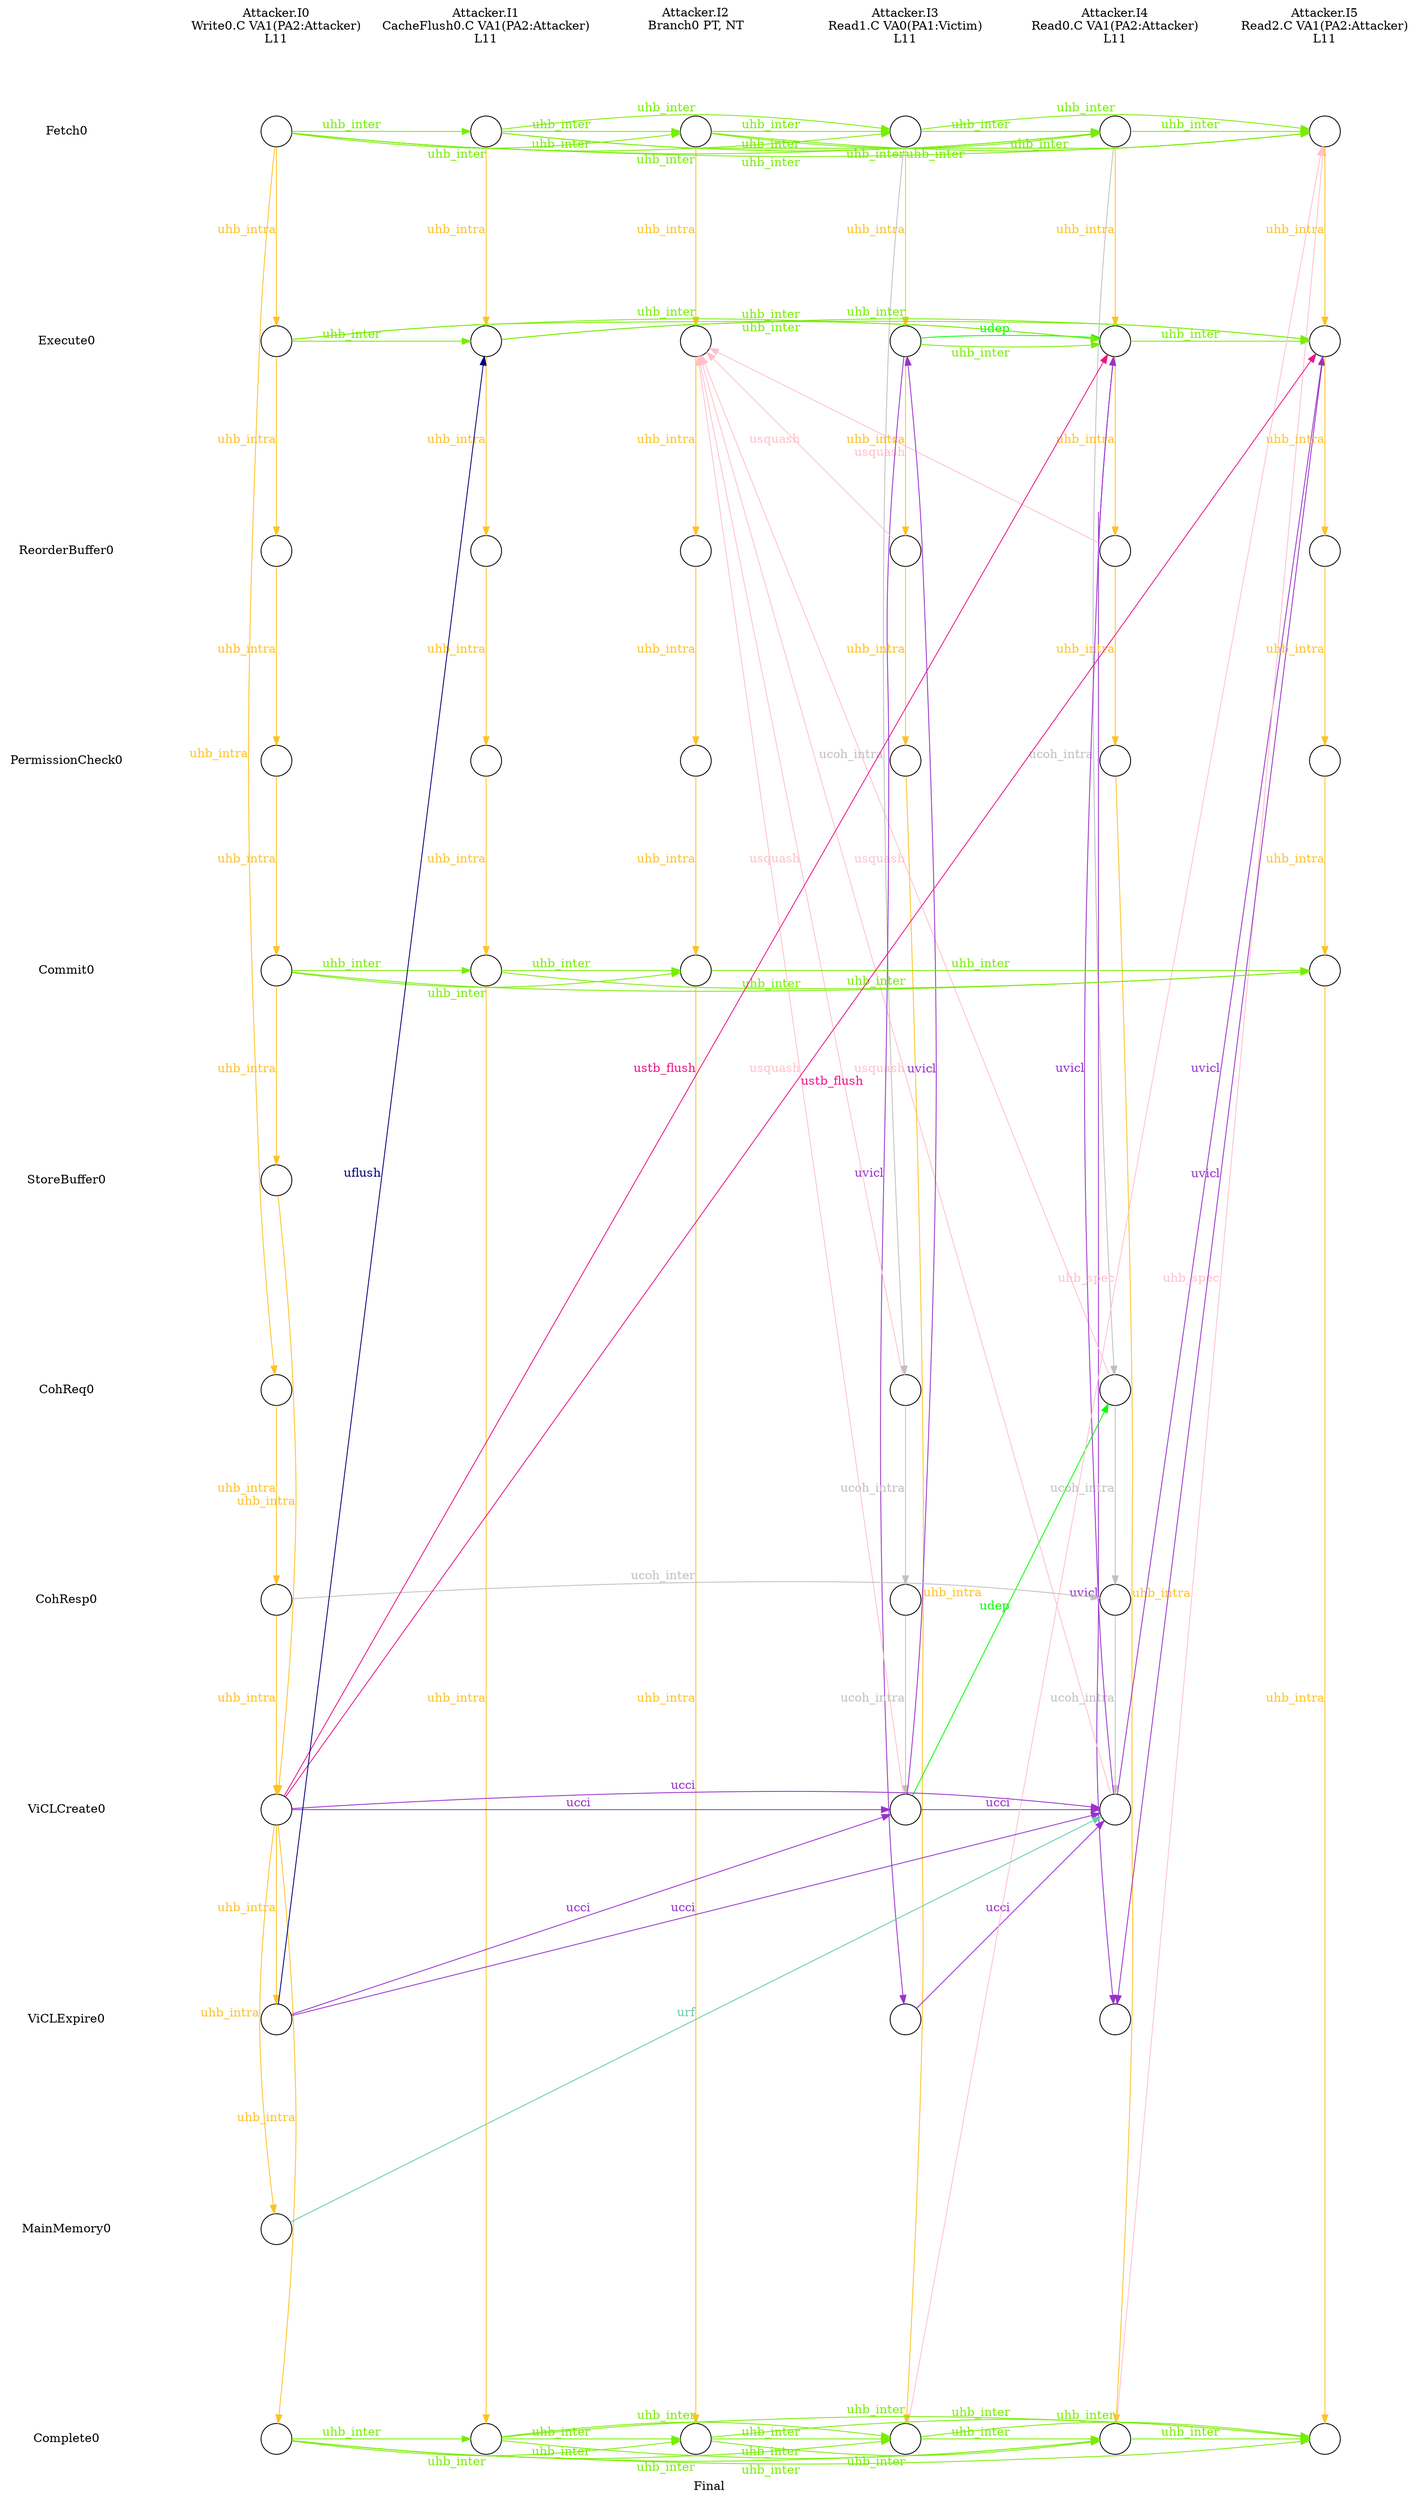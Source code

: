 digraph G {
	layout=neato;
	overlap=scale;
	splines=true;
	label="Final";
	n0_0_label [label="Attacker.I0\nWrite0.C VA1(PA2:Attacker)\nL11\n";pos="1,0.5!";shape=none];
	n1_0_label [label="Attacker.I1\nCacheFlush0.C VA1(PA2:Attacker)\nL11\n";pos="2,0.5!";shape=none];
	n2_0_label [label="Attacker.I2\nBranch0 PT, NT\n\n";pos="3,0.5!";shape=none];
	n3_0_label [label="Attacker.I3\nRead1.C VA0(PA1:Victim)\nL11\n";pos="4,0.5!";shape=none];
	n4_0_label [label="Attacker.I4\nRead0.C VA1(PA2:Attacker)\nL11\n";pos="5,0.5!";shape=none];
	n5_0_label [label="Attacker.I5\nRead2.C VA1(PA2:Attacker)\nL11\n";pos="6,0.5!";shape=none];
	l0_8_label [label="ViCLCreate0";pos="0,-8!";shape=none];
	l0_7_label [label="CohResp0";pos="0,-7!";shape=none];
	l0_3_label [label="PermissionCheck0";pos="0,-3!";shape=none];
	l0_4_label [label="Commit0";pos="0,-4!";shape=none];
	l0_5_label [label="StoreBuffer0";pos="0,-5!";shape=none];
	l0_10_label [label="MainMemory0";pos="0,-10!";shape=none];
	l0_2_label [label="ReorderBuffer0";pos="0,-2!";shape=none];
	l0_6_label [label="CohReq0";pos="0,-6!";shape=none];
	l0_11_label [label="Complete0";pos="0,-11!";shape=none];
	l0_1_label [label="Execute0";pos="0,-1!";shape=none];
	l0_9_label [label="ViCLExpire0";pos="0,-9!";shape=none];
	l0_0_label [label="Fetch0";pos="0,-0!";shape=none];
	n4_0_0_0_Read0_at_0_0 [shape=circle;label="";pos="5,-0!";];
	n4_0_0_0_Read0_at_0_1 [shape=circle;label="";pos="5,-1!";];
	n4_0_0_0_Read0_at_0_2 [shape=circle;label="";pos="5,-2!";];
	n4_0_0_0_Read0_at_0_3 [shape=circle;label="";pos="5,-3!";];
	n4_0_0_0_Read0_at_0_6 [shape=circle;label="";pos="5,-6!";];
	n4_0_0_0_Read0_at_0_7 [shape=circle;label="";pos="5,-7!";];
	n4_0_0_0_Read0_at_0_8 [shape=circle;label="";pos="5,-8!";];
	n4_0_0_0_Read0_at_0_9 [shape=circle;label="";pos="5,-9!";];
	n4_0_0_0_Read0_at_0_11 [shape=circle;label="";pos="5,-11!";];
	n3_0_0_0_Read1_at_0_0 [shape=circle;label="";pos="4,-0!";];
	n3_0_0_0_Read1_at_0_1 [shape=circle;label="";pos="4,-1!";];
	n3_0_0_0_Read1_at_0_2 [shape=circle;label="";pos="4,-2!";];
	n3_0_0_0_Read1_at_0_3 [shape=circle;label="";pos="4,-3!";];
	n3_0_0_0_Read1_at_0_6 [shape=circle;label="";pos="4,-6!";];
	n3_0_0_0_Read1_at_0_7 [shape=circle;label="";pos="4,-7!";];
	n3_0_0_0_Read1_at_0_8 [shape=circle;label="";pos="4,-8!";];
	n3_0_0_0_Read1_at_0_9 [shape=circle;label="";pos="4,-9!";];
	n3_0_0_0_Read1_at_0_11 [shape=circle;label="";pos="4,-11!";];
	n2_0_0_0_Branch0_at_0_0 [shape=circle;label="";pos="3,-0!";];
	n2_0_0_0_Branch0_at_0_1 [shape=circle;label="";pos="3,-1!";];
	n2_0_0_0_Branch0_at_0_2 [shape=circle;label="";pos="3,-2!";];
	n2_0_0_0_Branch0_at_0_3 [shape=circle;label="";pos="3,-3!";];
	n2_0_0_0_Branch0_at_0_4 [shape=circle;label="";pos="3,-4!";];
	n2_0_0_0_Branch0_at_0_11 [shape=circle;label="";pos="3,-11!";];
	n1_0_0_0_CacheFlush0_at_0_0 [shape=circle;label="";pos="2,-0!";];
	n1_0_0_0_CacheFlush0_at_0_1 [shape=circle;label="";pos="2,-1!";];
	n1_0_0_0_CacheFlush0_at_0_2 [shape=circle;label="";pos="2,-2!";];
	n1_0_0_0_CacheFlush0_at_0_3 [shape=circle;label="";pos="2,-3!";];
	n1_0_0_0_CacheFlush0_at_0_4 [shape=circle;label="";pos="2,-4!";];
	n1_0_0_0_CacheFlush0_at_0_11 [shape=circle;label="";pos="2,-11!";];
	n5_0_0_0_Read2_at_0_0 [shape=circle;label="";pos="6,-0!";];
	n5_0_0_0_Read2_at_0_1 [shape=circle;label="";pos="6,-1!";];
	n5_0_0_0_Read2_at_0_2 [shape=circle;label="";pos="6,-2!";];
	n5_0_0_0_Read2_at_0_3 [shape=circle;label="";pos="6,-3!";];
	n5_0_0_0_Read2_at_0_4 [shape=circle;label="";pos="6,-4!";];
	n5_0_0_0_Read2_at_0_11 [shape=circle;label="";pos="6,-11!";];
	n0_0_0_0_Write0_at_0_0 [shape=circle;label="";pos="1,-0!";];
	n0_0_0_0_Write0_at_0_1 [shape=circle;label="";pos="1,-1!";];
	n0_0_0_0_Write0_at_0_2 [shape=circle;label="";pos="1,-2!";];
	n0_0_0_0_Write0_at_0_3 [shape=circle;label="";pos="1,-3!";];
	n0_0_0_0_Write0_at_0_4 [shape=circle;label="";pos="1,-4!";];
	n0_0_0_0_Write0_at_0_5 [shape=circle;label="";pos="1,-5!";];
	n0_0_0_0_Write0_at_0_6 [shape=circle;label="";pos="1,-6!";];
	n0_0_0_0_Write0_at_0_7 [shape=circle;label="";pos="1,-7!";];
	n0_0_0_0_Write0_at_0_8 [shape=circle;label="";pos="1,-8!";];
	n0_0_0_0_Write0_at_0_9 [shape=circle;label="";pos="1,-9!";];
	n0_0_0_0_Write0_at_0_10 [shape=circle;label="";pos="1,-10!";];
	n0_0_0_0_Write0_at_0_11 [shape=circle;label="";pos="1,-11!";];
	n0_0_0_0_Write0_at_0_10 -> n4_0_0_0_Read0_at_0_8[label="urf";constraint=false;color="aquamarine3";fontcolor="aquamarine3";];
	n4_0_0_0_Read0_at_0_2 -> n2_0_0_0_Branch0_at_0_1[label="usquash";constraint=false;color="pink";fontcolor="pink";];
	n4_0_0_0_Read0_at_0_6 -> n2_0_0_0_Branch0_at_0_1[label="usquash";constraint=false;color="pink";fontcolor="pink";];
	n4_0_0_0_Read0_at_0_8 -> n2_0_0_0_Branch0_at_0_1[label="usquash";constraint=false;color="pink";fontcolor="pink";];
	n3_0_0_0_Read1_at_0_2 -> n2_0_0_0_Branch0_at_0_1[label="usquash";constraint=false;color="pink";fontcolor="pink";];
	n3_0_0_0_Read1_at_0_6 -> n2_0_0_0_Branch0_at_0_1[label="usquash";constraint=false;color="pink";fontcolor="pink";];
	n3_0_0_0_Read1_at_0_8 -> n2_0_0_0_Branch0_at_0_1[label="usquash";constraint=false;color="pink";fontcolor="pink";];
	n3_0_0_0_Read1_at_0_1 -> n4_0_0_0_Read0_at_0_1[label="udep";constraint=false;color="green";fontcolor="green";];
	n3_0_0_0_Read1_at_0_8 -> n4_0_0_0_Read0_at_0_6[label="udep";constraint=false;color="green";fontcolor="green";];
	n4_0_0_0_Read0_at_0_11 -> n5_0_0_0_Read2_at_0_0[label="uhb_spec";constraint=false;color="pink";fontcolor="pink";];
	n3_0_0_0_Read1_at_0_11 -> n5_0_0_0_Read2_at_0_0[label="uhb_spec";constraint=false;color="pink";fontcolor="pink";];
	n4_0_0_0_Read0_at_0_0 -> n4_0_0_0_Read0_at_0_1[label="uhb_intra";constraint=false;color="goldenrod1";fontcolor="goldenrod1";];
	n4_0_0_0_Read0_at_0_1 -> n4_0_0_0_Read0_at_0_2[label="uhb_intra";constraint=false;color="goldenrod1";fontcolor="goldenrod1";];
	n4_0_0_0_Read0_at_0_2 -> n4_0_0_0_Read0_at_0_3[label="uhb_intra";constraint=false;color="goldenrod1";fontcolor="goldenrod1";];
	n4_0_0_0_Read0_at_0_3 -> n4_0_0_0_Read0_at_0_11[label="uhb_intra";constraint=false;color="goldenrod1";fontcolor="goldenrod1";];
	n3_0_0_0_Read1_at_0_0 -> n3_0_0_0_Read1_at_0_1[label="uhb_intra";constraint=false;color="goldenrod1";fontcolor="goldenrod1";];
	n3_0_0_0_Read1_at_0_1 -> n3_0_0_0_Read1_at_0_2[label="uhb_intra";constraint=false;color="goldenrod1";fontcolor="goldenrod1";];
	n3_0_0_0_Read1_at_0_2 -> n3_0_0_0_Read1_at_0_3[label="uhb_intra";constraint=false;color="goldenrod1";fontcolor="goldenrod1";];
	n3_0_0_0_Read1_at_0_3 -> n3_0_0_0_Read1_at_0_11[label="uhb_intra";constraint=false;color="goldenrod1";fontcolor="goldenrod1";];
	n2_0_0_0_Branch0_at_0_0 -> n2_0_0_0_Branch0_at_0_1[label="uhb_intra";constraint=false;color="goldenrod1";fontcolor="goldenrod1";];
	n2_0_0_0_Branch0_at_0_1 -> n2_0_0_0_Branch0_at_0_2[label="uhb_intra";constraint=false;color="goldenrod1";fontcolor="goldenrod1";];
	n2_0_0_0_Branch0_at_0_2 -> n2_0_0_0_Branch0_at_0_3[label="uhb_intra";constraint=false;color="goldenrod1";fontcolor="goldenrod1";];
	n2_0_0_0_Branch0_at_0_3 -> n2_0_0_0_Branch0_at_0_4[label="uhb_intra";constraint=false;color="goldenrod1";fontcolor="goldenrod1";];
	n2_0_0_0_Branch0_at_0_4 -> n2_0_0_0_Branch0_at_0_11[label="uhb_intra";constraint=false;color="goldenrod1";fontcolor="goldenrod1";];
	n1_0_0_0_CacheFlush0_at_0_0 -> n1_0_0_0_CacheFlush0_at_0_1[label="uhb_intra";constraint=false;color="goldenrod1";fontcolor="goldenrod1";];
	n1_0_0_0_CacheFlush0_at_0_1 -> n1_0_0_0_CacheFlush0_at_0_2[label="uhb_intra";constraint=false;color="goldenrod1";fontcolor="goldenrod1";];
	n1_0_0_0_CacheFlush0_at_0_2 -> n1_0_0_0_CacheFlush0_at_0_3[label="uhb_intra";constraint=false;color="goldenrod1";fontcolor="goldenrod1";];
	n1_0_0_0_CacheFlush0_at_0_3 -> n1_0_0_0_CacheFlush0_at_0_4[label="uhb_intra";constraint=false;color="goldenrod1";fontcolor="goldenrod1";];
	n1_0_0_0_CacheFlush0_at_0_4 -> n1_0_0_0_CacheFlush0_at_0_11[label="uhb_intra";constraint=false;color="goldenrod1";fontcolor="goldenrod1";];
	n5_0_0_0_Read2_at_0_0 -> n5_0_0_0_Read2_at_0_1[label="uhb_intra";constraint=false;color="goldenrod1";fontcolor="goldenrod1";];
	n5_0_0_0_Read2_at_0_1 -> n5_0_0_0_Read2_at_0_2[label="uhb_intra";constraint=false;color="goldenrod1";fontcolor="goldenrod1";];
	n5_0_0_0_Read2_at_0_2 -> n5_0_0_0_Read2_at_0_3[label="uhb_intra";constraint=false;color="goldenrod1";fontcolor="goldenrod1";];
	n5_0_0_0_Read2_at_0_3 -> n5_0_0_0_Read2_at_0_4[label="uhb_intra";constraint=false;color="goldenrod1";fontcolor="goldenrod1";];
	n5_0_0_0_Read2_at_0_4 -> n5_0_0_0_Read2_at_0_11[label="uhb_intra";constraint=false;color="goldenrod1";fontcolor="goldenrod1";];
	n0_0_0_0_Write0_at_0_0 -> n0_0_0_0_Write0_at_0_1[label="uhb_intra";constraint=false;color="goldenrod1";fontcolor="goldenrod1";];
	n0_0_0_0_Write0_at_0_0 -> n0_0_0_0_Write0_at_0_6[label="uhb_intra";constraint=false;color="goldenrod1";fontcolor="goldenrod1";];
	n0_0_0_0_Write0_at_0_1 -> n0_0_0_0_Write0_at_0_2[label="uhb_intra";constraint=false;color="goldenrod1";fontcolor="goldenrod1";];
	n0_0_0_0_Write0_at_0_2 -> n0_0_0_0_Write0_at_0_3[label="uhb_intra";constraint=false;color="goldenrod1";fontcolor="goldenrod1";];
	n0_0_0_0_Write0_at_0_3 -> n0_0_0_0_Write0_at_0_4[label="uhb_intra";constraint=false;color="goldenrod1";fontcolor="goldenrod1";];
	n0_0_0_0_Write0_at_0_4 -> n0_0_0_0_Write0_at_0_5[label="uhb_intra";constraint=false;color="goldenrod1";fontcolor="goldenrod1";];
	n0_0_0_0_Write0_at_0_5 -> n0_0_0_0_Write0_at_0_8[label="uhb_intra";constraint=false;color="goldenrod1";fontcolor="goldenrod1";];
	n0_0_0_0_Write0_at_0_6 -> n0_0_0_0_Write0_at_0_7[label="uhb_intra";constraint=false;color="goldenrod1";fontcolor="goldenrod1";];
	n0_0_0_0_Write0_at_0_7 -> n0_0_0_0_Write0_at_0_8[label="uhb_intra";constraint=false;color="goldenrod1";fontcolor="goldenrod1";];
	n0_0_0_0_Write0_at_0_8 -> n0_0_0_0_Write0_at_0_9[label="uhb_intra";constraint=false;color="goldenrod1";fontcolor="goldenrod1";];
	n0_0_0_0_Write0_at_0_8 -> n0_0_0_0_Write0_at_0_10[label="uhb_intra";constraint=false;color="goldenrod1";fontcolor="goldenrod1";];
	n0_0_0_0_Write0_at_0_8 -> n0_0_0_0_Write0_at_0_11[label="uhb_intra";constraint=false;color="goldenrod1";fontcolor="goldenrod1";];
	n0_0_0_0_Write0_at_0_7 -> n4_0_0_0_Read0_at_0_7[label="ucoh_inter";constraint=false;color="gray";fontcolor="gray";];
	n4_0_0_0_Read0_at_0_0 -> n5_0_0_0_Read2_at_0_0[label="uhb_inter";constraint=false;color="chartreuse2";fontcolor="chartreuse2";];
	n4_0_0_0_Read0_at_0_1 -> n5_0_0_0_Read2_at_0_1[label="uhb_inter";constraint=false;color="chartreuse2";fontcolor="chartreuse2";];
	n4_0_0_0_Read0_at_0_11 -> n5_0_0_0_Read2_at_0_11[label="uhb_inter";constraint=false;color="chartreuse2";fontcolor="chartreuse2";];
	n3_0_0_0_Read1_at_0_0 -> n4_0_0_0_Read0_at_0_0[label="uhb_inter";constraint=false;color="chartreuse2";fontcolor="chartreuse2";];
	n3_0_0_0_Read1_at_0_0 -> n5_0_0_0_Read2_at_0_0[label="uhb_inter";constraint=false;color="chartreuse2";fontcolor="chartreuse2";];
	n3_0_0_0_Read1_at_0_1 -> n4_0_0_0_Read0_at_0_1[label="uhb_inter";constraint=false;color="chartreuse2";fontcolor="chartreuse2";];
	n3_0_0_0_Read1_at_0_11 -> n4_0_0_0_Read0_at_0_11[label="uhb_inter";constraint=false;color="chartreuse2";fontcolor="chartreuse2";];
	n3_0_0_0_Read1_at_0_11 -> n5_0_0_0_Read2_at_0_11[label="uhb_inter";constraint=false;color="chartreuse2";fontcolor="chartreuse2";];
	n2_0_0_0_Branch0_at_0_0 -> n4_0_0_0_Read0_at_0_0[label="uhb_inter";constraint=false;color="chartreuse2";fontcolor="chartreuse2";];
	n2_0_0_0_Branch0_at_0_0 -> n3_0_0_0_Read1_at_0_0[label="uhb_inter";constraint=false;color="chartreuse2";fontcolor="chartreuse2";];
	n2_0_0_0_Branch0_at_0_0 -> n5_0_0_0_Read2_at_0_0[label="uhb_inter";constraint=false;color="chartreuse2";fontcolor="chartreuse2";];
	n2_0_0_0_Branch0_at_0_4 -> n5_0_0_0_Read2_at_0_4[label="uhb_inter";constraint=false;color="chartreuse2";fontcolor="chartreuse2";];
	n2_0_0_0_Branch0_at_0_11 -> n4_0_0_0_Read0_at_0_11[label="uhb_inter";constraint=false;color="chartreuse2";fontcolor="chartreuse2";];
	n2_0_0_0_Branch0_at_0_11 -> n3_0_0_0_Read1_at_0_11[label="uhb_inter";constraint=false;color="chartreuse2";fontcolor="chartreuse2";];
	n2_0_0_0_Branch0_at_0_11 -> n5_0_0_0_Read2_at_0_11[label="uhb_inter";constraint=false;color="chartreuse2";fontcolor="chartreuse2";];
	n1_0_0_0_CacheFlush0_at_0_0 -> n4_0_0_0_Read0_at_0_0[label="uhb_inter";constraint=false;color="chartreuse2";fontcolor="chartreuse2";];
	n1_0_0_0_CacheFlush0_at_0_0 -> n3_0_0_0_Read1_at_0_0[label="uhb_inter";constraint=false;color="chartreuse2";fontcolor="chartreuse2";];
	n1_0_0_0_CacheFlush0_at_0_0 -> n2_0_0_0_Branch0_at_0_0[label="uhb_inter";constraint=false;color="chartreuse2";fontcolor="chartreuse2";];
	n1_0_0_0_CacheFlush0_at_0_0 -> n5_0_0_0_Read2_at_0_0[label="uhb_inter";constraint=false;color="chartreuse2";fontcolor="chartreuse2";];
	n1_0_0_0_CacheFlush0_at_0_1 -> n4_0_0_0_Read0_at_0_1[label="uhb_inter";constraint=false;color="chartreuse2";fontcolor="chartreuse2";];
	n1_0_0_0_CacheFlush0_at_0_1 -> n5_0_0_0_Read2_at_0_1[label="uhb_inter";constraint=false;color="chartreuse2";fontcolor="chartreuse2";];
	n1_0_0_0_CacheFlush0_at_0_4 -> n2_0_0_0_Branch0_at_0_4[label="uhb_inter";constraint=false;color="chartreuse2";fontcolor="chartreuse2";];
	n1_0_0_0_CacheFlush0_at_0_4 -> n5_0_0_0_Read2_at_0_4[label="uhb_inter";constraint=false;color="chartreuse2";fontcolor="chartreuse2";];
	n1_0_0_0_CacheFlush0_at_0_11 -> n4_0_0_0_Read0_at_0_11[label="uhb_inter";constraint=false;color="chartreuse2";fontcolor="chartreuse2";];
	n1_0_0_0_CacheFlush0_at_0_11 -> n3_0_0_0_Read1_at_0_11[label="uhb_inter";constraint=false;color="chartreuse2";fontcolor="chartreuse2";];
	n1_0_0_0_CacheFlush0_at_0_11 -> n2_0_0_0_Branch0_at_0_11[label="uhb_inter";constraint=false;color="chartreuse2";fontcolor="chartreuse2";];
	n1_0_0_0_CacheFlush0_at_0_11 -> n5_0_0_0_Read2_at_0_11[label="uhb_inter";constraint=false;color="chartreuse2";fontcolor="chartreuse2";];
	n0_0_0_0_Write0_at_0_0 -> n4_0_0_0_Read0_at_0_0[label="uhb_inter";constraint=false;color="chartreuse2";fontcolor="chartreuse2";];
	n0_0_0_0_Write0_at_0_0 -> n3_0_0_0_Read1_at_0_0[label="uhb_inter";constraint=false;color="chartreuse2";fontcolor="chartreuse2";];
	n0_0_0_0_Write0_at_0_0 -> n2_0_0_0_Branch0_at_0_0[label="uhb_inter";constraint=false;color="chartreuse2";fontcolor="chartreuse2";];
	n0_0_0_0_Write0_at_0_0 -> n1_0_0_0_CacheFlush0_at_0_0[label="uhb_inter";constraint=false;color="chartreuse2";fontcolor="chartreuse2";];
	n0_0_0_0_Write0_at_0_0 -> n5_0_0_0_Read2_at_0_0[label="uhb_inter";constraint=false;color="chartreuse2";fontcolor="chartreuse2";];
	n0_0_0_0_Write0_at_0_1 -> n4_0_0_0_Read0_at_0_1[label="uhb_inter";constraint=false;color="chartreuse2";fontcolor="chartreuse2";];
	n0_0_0_0_Write0_at_0_1 -> n1_0_0_0_CacheFlush0_at_0_1[label="uhb_inter";constraint=false;color="chartreuse2";fontcolor="chartreuse2";];
	n0_0_0_0_Write0_at_0_1 -> n5_0_0_0_Read2_at_0_1[label="uhb_inter";constraint=false;color="chartreuse2";fontcolor="chartreuse2";];
	n0_0_0_0_Write0_at_0_4 -> n2_0_0_0_Branch0_at_0_4[label="uhb_inter";constraint=false;color="chartreuse2";fontcolor="chartreuse2";];
	n0_0_0_0_Write0_at_0_4 -> n1_0_0_0_CacheFlush0_at_0_4[label="uhb_inter";constraint=false;color="chartreuse2";fontcolor="chartreuse2";];
	n0_0_0_0_Write0_at_0_4 -> n5_0_0_0_Read2_at_0_4[label="uhb_inter";constraint=false;color="chartreuse2";fontcolor="chartreuse2";];
	n0_0_0_0_Write0_at_0_11 -> n4_0_0_0_Read0_at_0_11[label="uhb_inter";constraint=false;color="chartreuse2";fontcolor="chartreuse2";];
	n0_0_0_0_Write0_at_0_11 -> n3_0_0_0_Read1_at_0_11[label="uhb_inter";constraint=false;color="chartreuse2";fontcolor="chartreuse2";];
	n0_0_0_0_Write0_at_0_11 -> n2_0_0_0_Branch0_at_0_11[label="uhb_inter";constraint=false;color="chartreuse2";fontcolor="chartreuse2";];
	n0_0_0_0_Write0_at_0_11 -> n1_0_0_0_CacheFlush0_at_0_11[label="uhb_inter";constraint=false;color="chartreuse2";fontcolor="chartreuse2";];
	n0_0_0_0_Write0_at_0_11 -> n5_0_0_0_Read2_at_0_11[label="uhb_inter";constraint=false;color="chartreuse2";fontcolor="chartreuse2";];
	n4_0_0_0_Read0_at_0_1 -> n4_0_0_0_Read0_at_0_9[label="uvicl";constraint=false;color="darkorchid";fontcolor="darkorchid";];
	n4_0_0_0_Read0_at_0_8 -> n4_0_0_0_Read0_at_0_1[label="uvicl";constraint=false;color="darkorchid";fontcolor="darkorchid";];
	n4_0_0_0_Read0_at_0_8 -> n5_0_0_0_Read2_at_0_1[label="uvicl";constraint=false;color="darkorchid";fontcolor="darkorchid";];
	n3_0_0_0_Read1_at_0_1 -> n3_0_0_0_Read1_at_0_9[label="uvicl";constraint=false;color="darkorchid";fontcolor="darkorchid";];
	n3_0_0_0_Read1_at_0_8 -> n3_0_0_0_Read1_at_0_1[label="uvicl";constraint=false;color="darkorchid";fontcolor="darkorchid";];
	n5_0_0_0_Read2_at_0_1 -> n4_0_0_0_Read0_at_0_9[label="uvicl";constraint=false;color="darkorchid";fontcolor="darkorchid";];
	n0_0_0_0_Write0_at_0_9 -> n1_0_0_0_CacheFlush0_at_0_1[label="uflush";constraint=false;color="navy";fontcolor="navy";];
	n3_0_0_0_Read1_at_0_8 -> n4_0_0_0_Read0_at_0_8[label="ucci";constraint=false;color="darkorchid";fontcolor="darkorchid";];
	n3_0_0_0_Read1_at_0_9 -> n4_0_0_0_Read0_at_0_8[label="ucci";constraint=false;color="darkorchid";fontcolor="darkorchid";];
	n0_0_0_0_Write0_at_0_8 -> n4_0_0_0_Read0_at_0_8[label="ucci";constraint=false;color="darkorchid";fontcolor="darkorchid";];
	n0_0_0_0_Write0_at_0_8 -> n3_0_0_0_Read1_at_0_8[label="ucci";constraint=false;color="darkorchid";fontcolor="darkorchid";];
	n0_0_0_0_Write0_at_0_9 -> n4_0_0_0_Read0_at_0_8[label="ucci";constraint=false;color="darkorchid";fontcolor="darkorchid";];
	n0_0_0_0_Write0_at_0_9 -> n3_0_0_0_Read1_at_0_8[label="ucci";constraint=false;color="darkorchid";fontcolor="darkorchid";];
	n4_0_0_0_Read0_at_0_0 -> n4_0_0_0_Read0_at_0_6[label="ucoh_intra";constraint=false;color="gray";fontcolor="gray";];
	n4_0_0_0_Read0_at_0_6 -> n4_0_0_0_Read0_at_0_7[label="ucoh_intra";constraint=false;color="gray";fontcolor="gray";];
	n4_0_0_0_Read0_at_0_7 -> n4_0_0_0_Read0_at_0_8[label="ucoh_intra";constraint=false;color="gray";fontcolor="gray";];
	n3_0_0_0_Read1_at_0_0 -> n3_0_0_0_Read1_at_0_6[label="ucoh_intra";constraint=false;color="gray";fontcolor="gray";];
	n3_0_0_0_Read1_at_0_6 -> n3_0_0_0_Read1_at_0_7[label="ucoh_intra";constraint=false;color="gray";fontcolor="gray";];
	n3_0_0_0_Read1_at_0_7 -> n3_0_0_0_Read1_at_0_8[label="ucoh_intra";constraint=false;color="gray";fontcolor="gray";];
	n0_0_0_0_Write0_at_0_8 -> n4_0_0_0_Read0_at_0_1[label="ustb_flush";constraint=false;color="deeppink2";fontcolor="deeppink2";];
	n0_0_0_0_Write0_at_0_8 -> n5_0_0_0_Read2_at_0_1[label="ustb_flush";constraint=false;color="deeppink2";fontcolor="deeppink2";];
}

